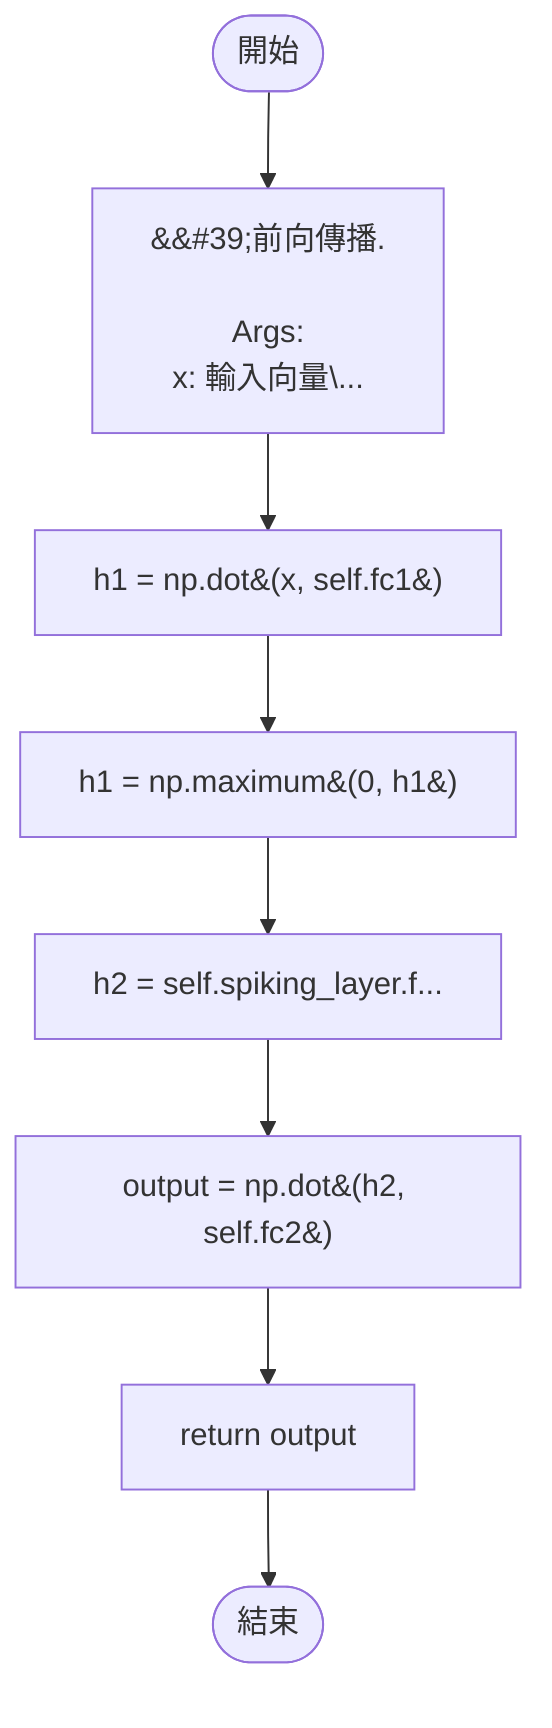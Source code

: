 flowchart TB
    n1([開始])
    n2([結束])
    n3[&amp;&#35;39;前向傳播.\n\n        Args:\n            x: 輸入向量\...]
    n4[h1 = np.dot&#40;x, self.fc1&#41;]
    n5[h1 = np.maximum&#40;0, h1&#41;]
    n6[h2 = self.spiking_layer.f...]
    n7[output = np.dot&#40;h2, self.fc2&#41;]
    n8[return output]
    n1 --> n3
    n3 --> n4
    n4 --> n5
    n5 --> n6
    n6 --> n7
    n7 --> n8
    n8 --> n2